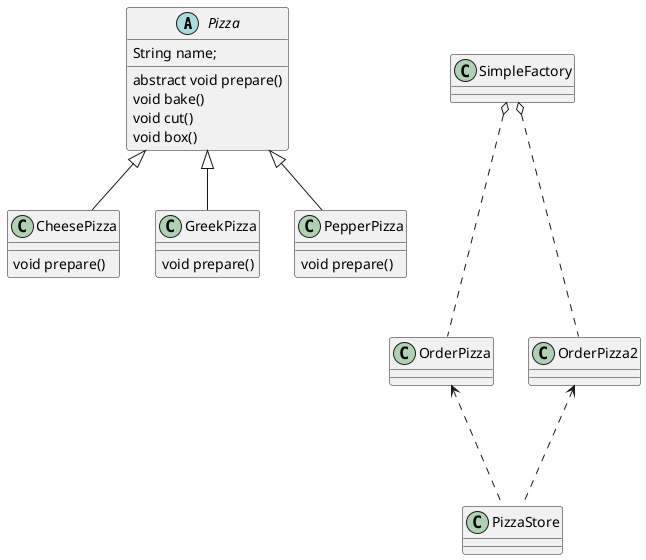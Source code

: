 # 简单工厂模式
@startuml

abstract class Pizza {
     String name;

     abstract void prepare()
     void bake()
     void cut()
     void box()

}
class CheesePizza{
    void prepare()
}
class GreekPizza{
    void prepare()
}
class PepperPizza{
    void prepare()
}

Pizza <|-- CheesePizza
Pizza <|-- GreekPizza
Pizza <|-- PepperPizza

class OrderPizza
class OrderPizza2
class PizzaStore
class SimpleFactory

SimpleFactory o... OrderPizza
SimpleFactory o... OrderPizza2
OrderPizza <... PizzaStore
OrderPizza2 <... PizzaStore

@enduml
